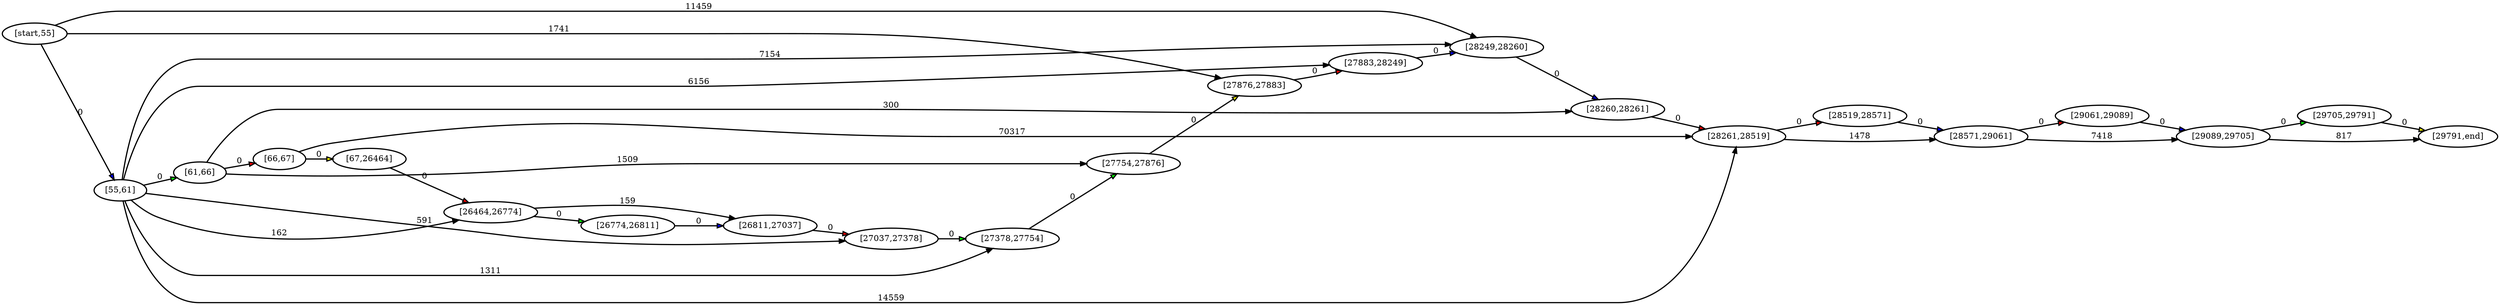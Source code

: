 digraph N {
	overlap="false"
	rankdir="LR"
	0 [label="[start,55]", style="bold"];
	1 [label="[55,61]", style="bold"];
	2 [label="[61,66]", style="bold"];
	3 [label="[66,67]", style="bold"];
	4 [label="[67,26464]", style="bold"];
	5 [label="[26464,26774]", style="bold"];
	6 [label="[26774,26811]", style="bold"];
	7 [label="[26811,27037]", style="bold"];
	8 [label="[27037,27378]", style="bold"];
	9 [label="[27378,27754]", style="bold"];
	10 [label="[27754,27876]", style="bold"];
	11 [label="[27876,27883]", style="bold"];
	12 [label="[27883,28249]", style="bold"];
	13 [label="[28249,28260]", style="bold"];
	14 [label="[28260,28261]", style="bold"];
	15 [label="[28261,28519]", style="bold"];
	16 [label="[28519,28571]", style="bold"];
	17 [label="[28571,29061]", style="bold"];
	18 [label="[29061,29089]", style="bold"];
	19 [label="[29089,29705]", style="bold"];
	20 [label="[29705,29791]", style="bold"];
	21 [label="[29791,end]", style="bold"];
	0 -> 11 [label="1741", fillcolor=black, style="bold"];
	0 -> 13 [label="11459", fillcolor=black, style="bold"];
	1 -> 5 [label="162", fillcolor=black, style="bold"];
	1 -> 8 [label="591", fillcolor=black, style="bold"];
	1 -> 9 [label="1311", fillcolor=black, style="bold"];
	1 -> 12 [label="6156", fillcolor=black, style="bold"];
	1 -> 13 [label="7154", fillcolor=black, style="bold"];
	1 -> 15 [label="14559", fillcolor=black, style="bold"];
	2 -> 10 [label="1509", fillcolor=black, style="bold"];
	2 -> 14 [label="300", fillcolor=black, style="bold"];
	3 -> 15 [label="70317", fillcolor=black, style="bold"];
	5 -> 7 [label="159", fillcolor=black, style="bold"];
	15 -> 17 [label="1478", fillcolor=black, style="bold"];
	17 -> 19 [label="7418", fillcolor=black, style="bold"];
	19 -> 21 [label="817", fillcolor=black, style="bold"];
	2 -> 3 [label="0", fillcolor=red, style="bold"];
	3 -> 4 [label="0", fillcolor=yellow, style="bold"];
	17 -> 18 [label="0", fillcolor=red, style="bold"];
	19 -> 20 [label="0", fillcolor=green, style="bold"];
	5 -> 6 [label="0", fillcolor=green, style="bold"];
	12 -> 13 [label="0", fillcolor=blue, style="bold"];
	16 -> 17 [label="0", fillcolor=blue, style="bold"];
	7 -> 8 [label="0", fillcolor=red, style="bold"];
	20 -> 21 [label="0", fillcolor=yellow, style="bold"];
	4 -> 5 [label="0", fillcolor=red, style="bold"];
	18 -> 19 [label="0", fillcolor=blue, style="bold"];
	10 -> 11 [label="0", fillcolor=yellow, style="bold"];
	14 -> 15 [label="0", fillcolor=red, style="bold"];
	13 -> 14 [label="0", fillcolor=blue, style="bold"];
	15 -> 16 [label="0", fillcolor=red, style="bold"];
	9 -> 10 [label="0", fillcolor=green, style="bold"];
	11 -> 12 [label="0", fillcolor=red, style="bold"];
	8 -> 9 [label="0", fillcolor=green, style="bold"];
	0 -> 1 [label="0", fillcolor=blue, style="bold"];
	6 -> 7 [label="0", fillcolor=blue, style="bold"];
	1 -> 2 [label="0", fillcolor=green, style="bold"];
}